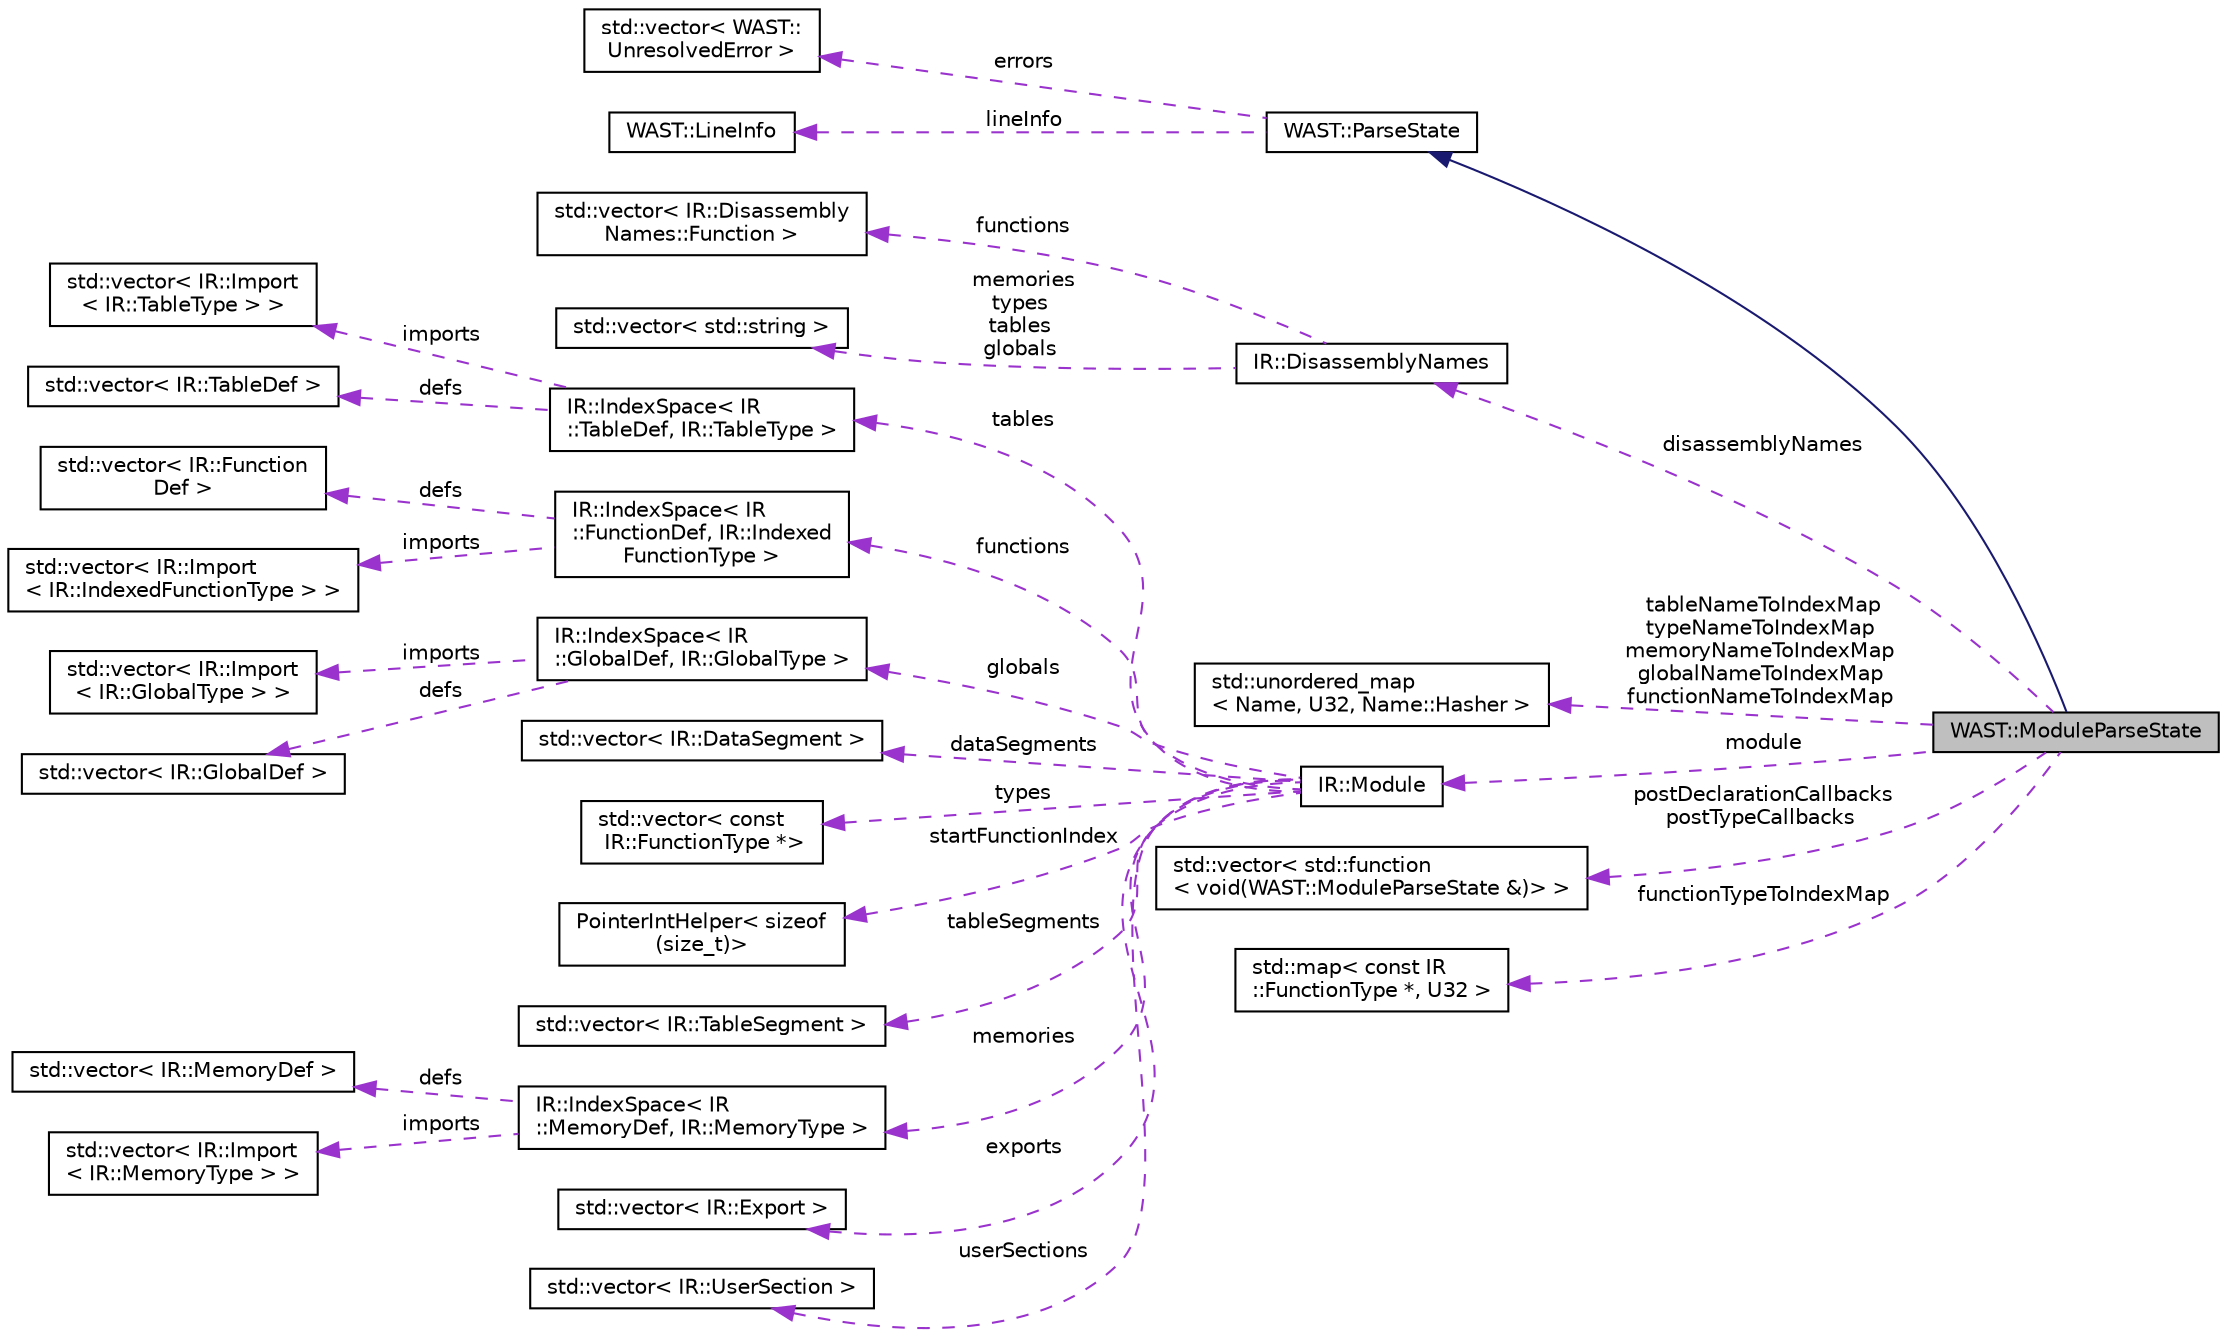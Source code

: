digraph "WAST::ModuleParseState"
{
  edge [fontname="Helvetica",fontsize="10",labelfontname="Helvetica",labelfontsize="10"];
  node [fontname="Helvetica",fontsize="10",shape=record];
  rankdir="LR";
  Node2 [label="WAST::ModuleParseState",height=0.2,width=0.4,color="black", fillcolor="grey75", style="filled", fontcolor="black"];
  Node3 -> Node2 [dir="back",color="midnightblue",fontsize="10",style="solid"];
  Node3 [label="WAST::ParseState",height=0.2,width=0.4,color="black", fillcolor="white", style="filled",URL="$struct_w_a_s_t_1_1_parse_state.html"];
  Node4 -> Node3 [dir="back",color="darkorchid3",fontsize="10",style="dashed",label=" errors" ];
  Node4 [label="std::vector\< WAST::\lUnresolvedError \>",height=0.2,width=0.4,color="black", fillcolor="white", style="filled",URL="$classstd_1_1vector.html"];
  Node5 -> Node3 [dir="back",color="darkorchid3",fontsize="10",style="dashed",label=" lineInfo" ];
  Node5 [label="WAST::LineInfo",height=0.2,width=0.4,color="black", fillcolor="white", style="filled",URL="$struct_w_a_s_t_1_1_line_info.html"];
  Node6 -> Node2 [dir="back",color="darkorchid3",fontsize="10",style="dashed",label=" disassemblyNames" ];
  Node6 [label="IR::DisassemblyNames",height=0.2,width=0.4,color="black", fillcolor="white", style="filled",URL="$struct_i_r_1_1_disassembly_names.html"];
  Node7 -> Node6 [dir="back",color="darkorchid3",fontsize="10",style="dashed",label=" functions" ];
  Node7 [label="std::vector\< IR::Disassembly\lNames::Function \>",height=0.2,width=0.4,color="black", fillcolor="white", style="filled",URL="$classstd_1_1vector.html"];
  Node8 -> Node6 [dir="back",color="darkorchid3",fontsize="10",style="dashed",label=" memories\ntypes\ntables\nglobals" ];
  Node8 [label="std::vector\< std::string \>",height=0.2,width=0.4,color="black", fillcolor="white", style="filled",URL="$classstd_1_1vector.html"];
  Node9 -> Node2 [dir="back",color="darkorchid3",fontsize="10",style="dashed",label=" tableNameToIndexMap\ntypeNameToIndexMap\nmemoryNameToIndexMap\nglobalNameToIndexMap\nfunctionNameToIndexMap" ];
  Node9 [label="std::unordered_map\l\< Name, U32, Name::Hasher \>",height=0.2,width=0.4,color="black", fillcolor="white", style="filled",URL="$classstd_1_1unordered__map.html"];
  Node10 -> Node2 [dir="back",color="darkorchid3",fontsize="10",style="dashed",label=" module" ];
  Node10 [label="IR::Module",height=0.2,width=0.4,color="black", fillcolor="white", style="filled",URL="$struct_i_r_1_1_module.html"];
  Node11 -> Node10 [dir="back",color="darkorchid3",fontsize="10",style="dashed",label=" tables" ];
  Node11 [label="IR::IndexSpace\< IR\l::TableDef, IR::TableType \>",height=0.2,width=0.4,color="black", fillcolor="white", style="filled",URL="$struct_i_r_1_1_index_space.html"];
  Node12 -> Node11 [dir="back",color="darkorchid3",fontsize="10",style="dashed",label=" imports" ];
  Node12 [label="std::vector\< IR::Import\l\< IR::TableType \> \>",height=0.2,width=0.4,color="black", fillcolor="white", style="filled",URL="$classstd_1_1vector.html"];
  Node13 -> Node11 [dir="back",color="darkorchid3",fontsize="10",style="dashed",label=" defs" ];
  Node13 [label="std::vector\< IR::TableDef \>",height=0.2,width=0.4,color="black", fillcolor="white", style="filled",URL="$classstd_1_1vector.html"];
  Node14 -> Node10 [dir="back",color="darkorchid3",fontsize="10",style="dashed",label=" functions" ];
  Node14 [label="IR::IndexSpace\< IR\l::FunctionDef, IR::Indexed\lFunctionType \>",height=0.2,width=0.4,color="black", fillcolor="white", style="filled",URL="$struct_i_r_1_1_index_space.html"];
  Node15 -> Node14 [dir="back",color="darkorchid3",fontsize="10",style="dashed",label=" defs" ];
  Node15 [label="std::vector\< IR::Function\lDef \>",height=0.2,width=0.4,color="black", fillcolor="white", style="filled",URL="$classstd_1_1vector.html"];
  Node16 -> Node14 [dir="back",color="darkorchid3",fontsize="10",style="dashed",label=" imports" ];
  Node16 [label="std::vector\< IR::Import\l\< IR::IndexedFunctionType \> \>",height=0.2,width=0.4,color="black", fillcolor="white", style="filled",URL="$classstd_1_1vector.html"];
  Node17 -> Node10 [dir="back",color="darkorchid3",fontsize="10",style="dashed",label=" globals" ];
  Node17 [label="IR::IndexSpace\< IR\l::GlobalDef, IR::GlobalType \>",height=0.2,width=0.4,color="black", fillcolor="white", style="filled",URL="$struct_i_r_1_1_index_space.html"];
  Node18 -> Node17 [dir="back",color="darkorchid3",fontsize="10",style="dashed",label=" imports" ];
  Node18 [label="std::vector\< IR::Import\l\< IR::GlobalType \> \>",height=0.2,width=0.4,color="black", fillcolor="white", style="filled",URL="$classstd_1_1vector.html"];
  Node19 -> Node17 [dir="back",color="darkorchid3",fontsize="10",style="dashed",label=" defs" ];
  Node19 [label="std::vector\< IR::GlobalDef \>",height=0.2,width=0.4,color="black", fillcolor="white", style="filled",URL="$classstd_1_1vector.html"];
  Node20 -> Node10 [dir="back",color="darkorchid3",fontsize="10",style="dashed",label=" dataSegments" ];
  Node20 [label="std::vector\< IR::DataSegment \>",height=0.2,width=0.4,color="black", fillcolor="white", style="filled",URL="$classstd_1_1vector.html"];
  Node21 -> Node10 [dir="back",color="darkorchid3",fontsize="10",style="dashed",label=" types" ];
  Node21 [label="std::vector\< const\l IR::FunctionType *\>",height=0.2,width=0.4,color="black", fillcolor="white", style="filled",URL="$classstd_1_1vector.html"];
  Node22 -> Node10 [dir="back",color="darkorchid3",fontsize="10",style="dashed",label=" startFunctionIndex" ];
  Node22 [label="PointerIntHelper\< sizeof\l(size_t)\>",height=0.2,width=0.4,color="black", fillcolor="white", style="filled",URL="$struct_pointer_int_helper.html"];
  Node23 -> Node10 [dir="back",color="darkorchid3",fontsize="10",style="dashed",label=" tableSegments" ];
  Node23 [label="std::vector\< IR::TableSegment \>",height=0.2,width=0.4,color="black", fillcolor="white", style="filled",URL="$classstd_1_1vector.html"];
  Node24 -> Node10 [dir="back",color="darkorchid3",fontsize="10",style="dashed",label=" memories" ];
  Node24 [label="IR::IndexSpace\< IR\l::MemoryDef, IR::MemoryType \>",height=0.2,width=0.4,color="black", fillcolor="white", style="filled",URL="$struct_i_r_1_1_index_space.html"];
  Node25 -> Node24 [dir="back",color="darkorchid3",fontsize="10",style="dashed",label=" defs" ];
  Node25 [label="std::vector\< IR::MemoryDef \>",height=0.2,width=0.4,color="black", fillcolor="white", style="filled",URL="$classstd_1_1vector.html"];
  Node26 -> Node24 [dir="back",color="darkorchid3",fontsize="10",style="dashed",label=" imports" ];
  Node26 [label="std::vector\< IR::Import\l\< IR::MemoryType \> \>",height=0.2,width=0.4,color="black", fillcolor="white", style="filled",URL="$classstd_1_1vector.html"];
  Node27 -> Node10 [dir="back",color="darkorchid3",fontsize="10",style="dashed",label=" exports" ];
  Node27 [label="std::vector\< IR::Export \>",height=0.2,width=0.4,color="black", fillcolor="white", style="filled",URL="$classstd_1_1vector.html"];
  Node28 -> Node10 [dir="back",color="darkorchid3",fontsize="10",style="dashed",label=" userSections" ];
  Node28 [label="std::vector\< IR::UserSection \>",height=0.2,width=0.4,color="black", fillcolor="white", style="filled",URL="$classstd_1_1vector.html"];
  Node29 -> Node2 [dir="back",color="darkorchid3",fontsize="10",style="dashed",label=" postDeclarationCallbacks\npostTypeCallbacks" ];
  Node29 [label="std::vector\< std::function\l\< void(WAST::ModuleParseState &)\> \>",height=0.2,width=0.4,color="black", fillcolor="white", style="filled",URL="$classstd_1_1vector.html"];
  Node30 -> Node2 [dir="back",color="darkorchid3",fontsize="10",style="dashed",label=" functionTypeToIndexMap" ];
  Node30 [label="std::map\< const IR\l::FunctionType *, U32 \>",height=0.2,width=0.4,color="black", fillcolor="white", style="filled",URL="$classstd_1_1map.html"];
}
